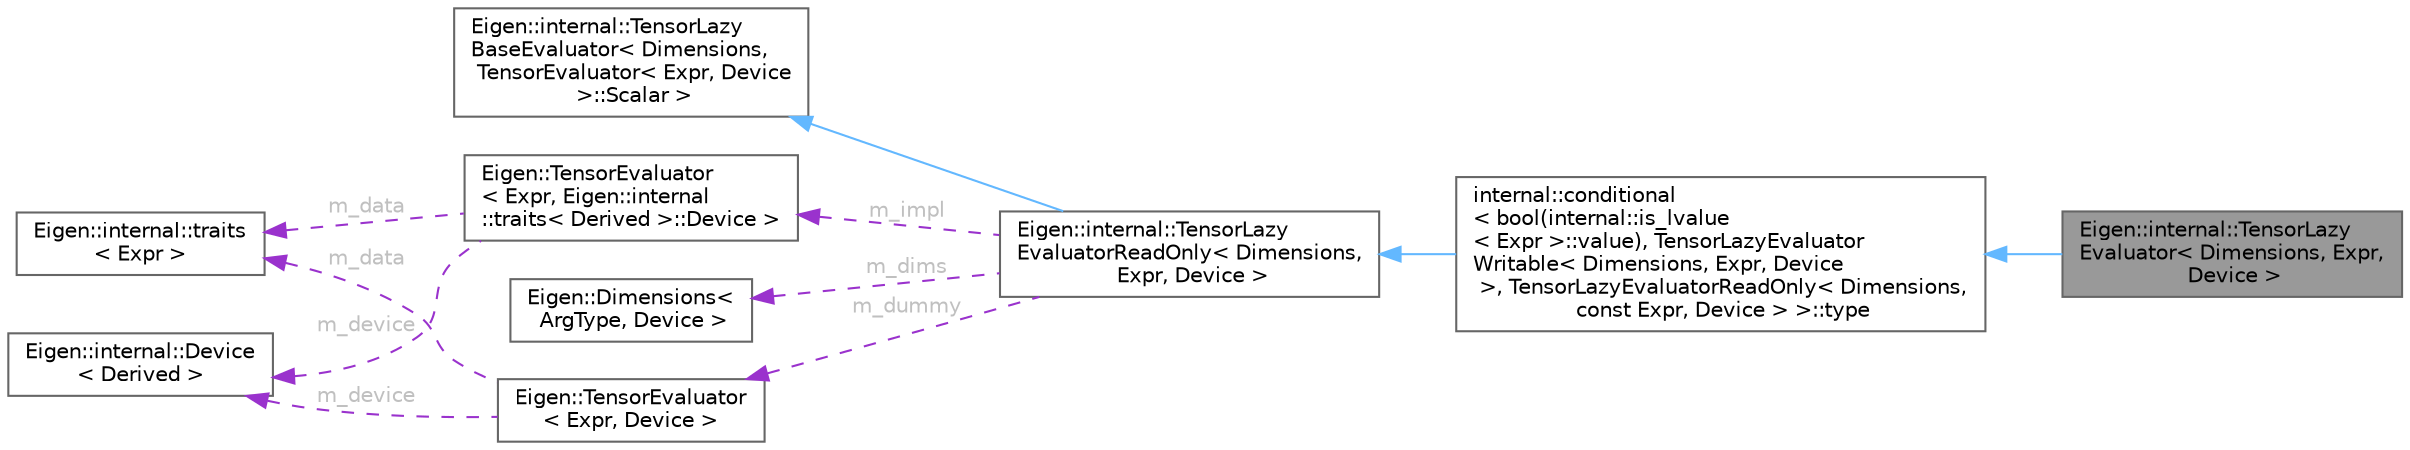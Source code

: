 digraph "Eigen::internal::TensorLazyEvaluator&lt; Dimensions, Expr, Device &gt;"
{
 // LATEX_PDF_SIZE
  bgcolor="transparent";
  edge [fontname=Helvetica,fontsize=10,labelfontname=Helvetica,labelfontsize=10];
  node [fontname=Helvetica,fontsize=10,shape=box,height=0.2,width=0.4];
  rankdir="LR";
  Node1 [id="Node000001",label="Eigen::internal::TensorLazy\lEvaluator\< Dimensions, Expr,\l Device \>",height=0.2,width=0.4,color="gray40", fillcolor="grey60", style="filled", fontcolor="black",tooltip=" "];
  Node2 -> Node1 [id="edge1_Node000001_Node000002",dir="back",color="steelblue1",style="solid",tooltip=" "];
  Node2 [id="Node000002",label="internal::conditional\l\< bool(internal::is_lvalue\l\< Expr \>::value), TensorLazyEvaluator\lWritable\< Dimensions, Expr, Device\l \>, TensorLazyEvaluatorReadOnly\< Dimensions,\l const Expr, Device \> \>::type",height=0.2,width=0.4,color="gray40", fillcolor="white", style="filled",URL="$class_eigen_1_1internal_1_1_tensor_lazy_evaluator_writable.html",tooltip=" "];
  Node3 -> Node2 [id="edge2_Node000002_Node000003",dir="back",color="steelblue1",style="solid",tooltip=" "];
  Node3 [id="Node000003",label="Eigen::internal::TensorLazy\lEvaluatorReadOnly\< Dimensions,\l Expr, Device \>",height=0.2,width=0.4,color="gray40", fillcolor="white", style="filled",URL="$class_eigen_1_1internal_1_1_tensor_lazy_evaluator_read_only.html",tooltip=" "];
  Node4 -> Node3 [id="edge3_Node000003_Node000004",dir="back",color="steelblue1",style="solid",tooltip=" "];
  Node4 [id="Node000004",label="Eigen::internal::TensorLazy\lBaseEvaluator\< Dimensions,\l TensorEvaluator\< Expr, Device\l \>::Scalar \>",height=0.2,width=0.4,color="gray40", fillcolor="white", style="filled",URL="$class_eigen_1_1internal_1_1_tensor_lazy_base_evaluator.html",tooltip=" "];
  Node5 -> Node3 [id="edge4_Node000003_Node000005",dir="back",color="darkorchid3",style="dashed",tooltip=" ",label=" m_impl",fontcolor="grey" ];
  Node5 [id="Node000005",label="Eigen::TensorEvaluator\l\< Expr, Eigen::internal\l::traits\< Derived \>::Device \>",height=0.2,width=0.4,color="gray40", fillcolor="white", style="filled",URL="$struct_eigen_1_1_tensor_evaluator.html",tooltip=" "];
  Node6 -> Node5 [id="edge5_Node000005_Node000006",dir="back",color="darkorchid3",style="dashed",tooltip=" ",label=" m_data",fontcolor="grey" ];
  Node6 [id="Node000006",label="Eigen::internal::traits\l\< Expr \>",height=0.2,width=0.4,color="gray40", fillcolor="white", style="filled",URL="$struct_eigen_1_1internal_1_1traits.html",tooltip=" "];
  Node7 -> Node5 [id="edge6_Node000005_Node000007",dir="back",color="darkorchid3",style="dashed",tooltip=" ",label=" m_device",fontcolor="grey" ];
  Node7 [id="Node000007",label="Eigen::internal::Device\l\< Derived \>",height=0.2,width=0.4,color="gray40", fillcolor="white", style="filled",URL="$struct_eigen_1_1internal_1_1traits.html",tooltip=" "];
  Node8 -> Node3 [id="edge7_Node000003_Node000008",dir="back",color="darkorchid3",style="dashed",tooltip=" ",label=" m_dims",fontcolor="grey" ];
  Node8 [id="Node000008",label="Eigen::Dimensions\<\l ArgType, Device \>",height=0.2,width=0.4,color="gray40", fillcolor="white", style="filled",URL="$struct_eigen_1_1_tensor_evaluator.html",tooltip=" "];
  Node9 -> Node3 [id="edge8_Node000003_Node000009",dir="back",color="darkorchid3",style="dashed",tooltip=" ",label=" m_dummy",fontcolor="grey" ];
  Node9 [id="Node000009",label="Eigen::TensorEvaluator\l\< Expr, Device \>",height=0.2,width=0.4,color="gray40", fillcolor="white", style="filled",URL="$struct_eigen_1_1_tensor_evaluator.html",tooltip=" "];
  Node6 -> Node9 [id="edge9_Node000009_Node000006",dir="back",color="darkorchid3",style="dashed",tooltip=" ",label=" m_data",fontcolor="grey" ];
  Node7 -> Node9 [id="edge10_Node000009_Node000007",dir="back",color="darkorchid3",style="dashed",tooltip=" ",label=" m_device",fontcolor="grey" ];
}
